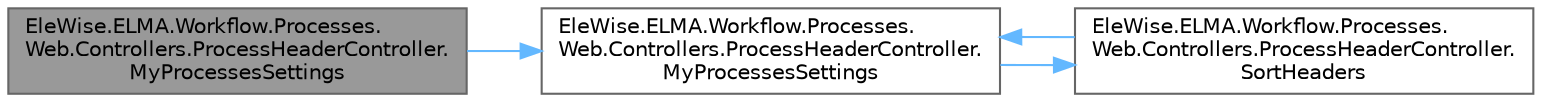 digraph "EleWise.ELMA.Workflow.Processes.Web.Controllers.ProcessHeaderController.MyProcessesSettings"
{
 // LATEX_PDF_SIZE
  bgcolor="transparent";
  edge [fontname=Helvetica,fontsize=10,labelfontname=Helvetica,labelfontsize=10];
  node [fontname=Helvetica,fontsize=10,shape=box,height=0.2,width=0.4];
  rankdir="LR";
  Node1 [id="Node000001",label="EleWise.ELMA.Workflow.Processes.\lWeb.Controllers.ProcessHeaderController.\lMyProcessesSettings",height=0.2,width=0.4,color="gray40", fillcolor="grey60", style="filled", fontcolor="black",tooltip="Сохранение настроек отображения \"Мои процессы\"."];
  Node1 -> Node2 [id="edge1_Node000001_Node000002",color="steelblue1",style="solid",tooltip=" "];
  Node2 [id="Node000002",label="EleWise.ELMA.Workflow.Processes.\lWeb.Controllers.ProcessHeaderController.\lMyProcessesSettings",height=0.2,width=0.4,color="grey40", fillcolor="white", style="filled",URL="$class_ele_wise_1_1_e_l_m_a_1_1_workflow_1_1_processes_1_1_web_1_1_controllers_1_1_process_header_controller.html#aef82833807e056254c1cad194857a892",tooltip="Страница настроек отображения \"Мои процессы\"."];
  Node2 -> Node3 [id="edge2_Node000002_Node000003",color="steelblue1",style="solid",tooltip=" "];
  Node3 [id="Node000003",label="EleWise.ELMA.Workflow.Processes.\lWeb.Controllers.ProcessHeaderController.\lSortHeaders",height=0.2,width=0.4,color="grey40", fillcolor="white", style="filled",URL="$class_ele_wise_1_1_e_l_m_a_1_1_workflow_1_1_processes_1_1_web_1_1_controllers_1_1_process_header_controller.html#af4604d1765e5463d284e02188a28bdd8",tooltip="Сортировка заголовков процесса исходя из настроек пользователя"];
  Node3 -> Node2 [id="edge3_Node000003_Node000002",color="steelblue1",style="solid",tooltip=" "];
}
